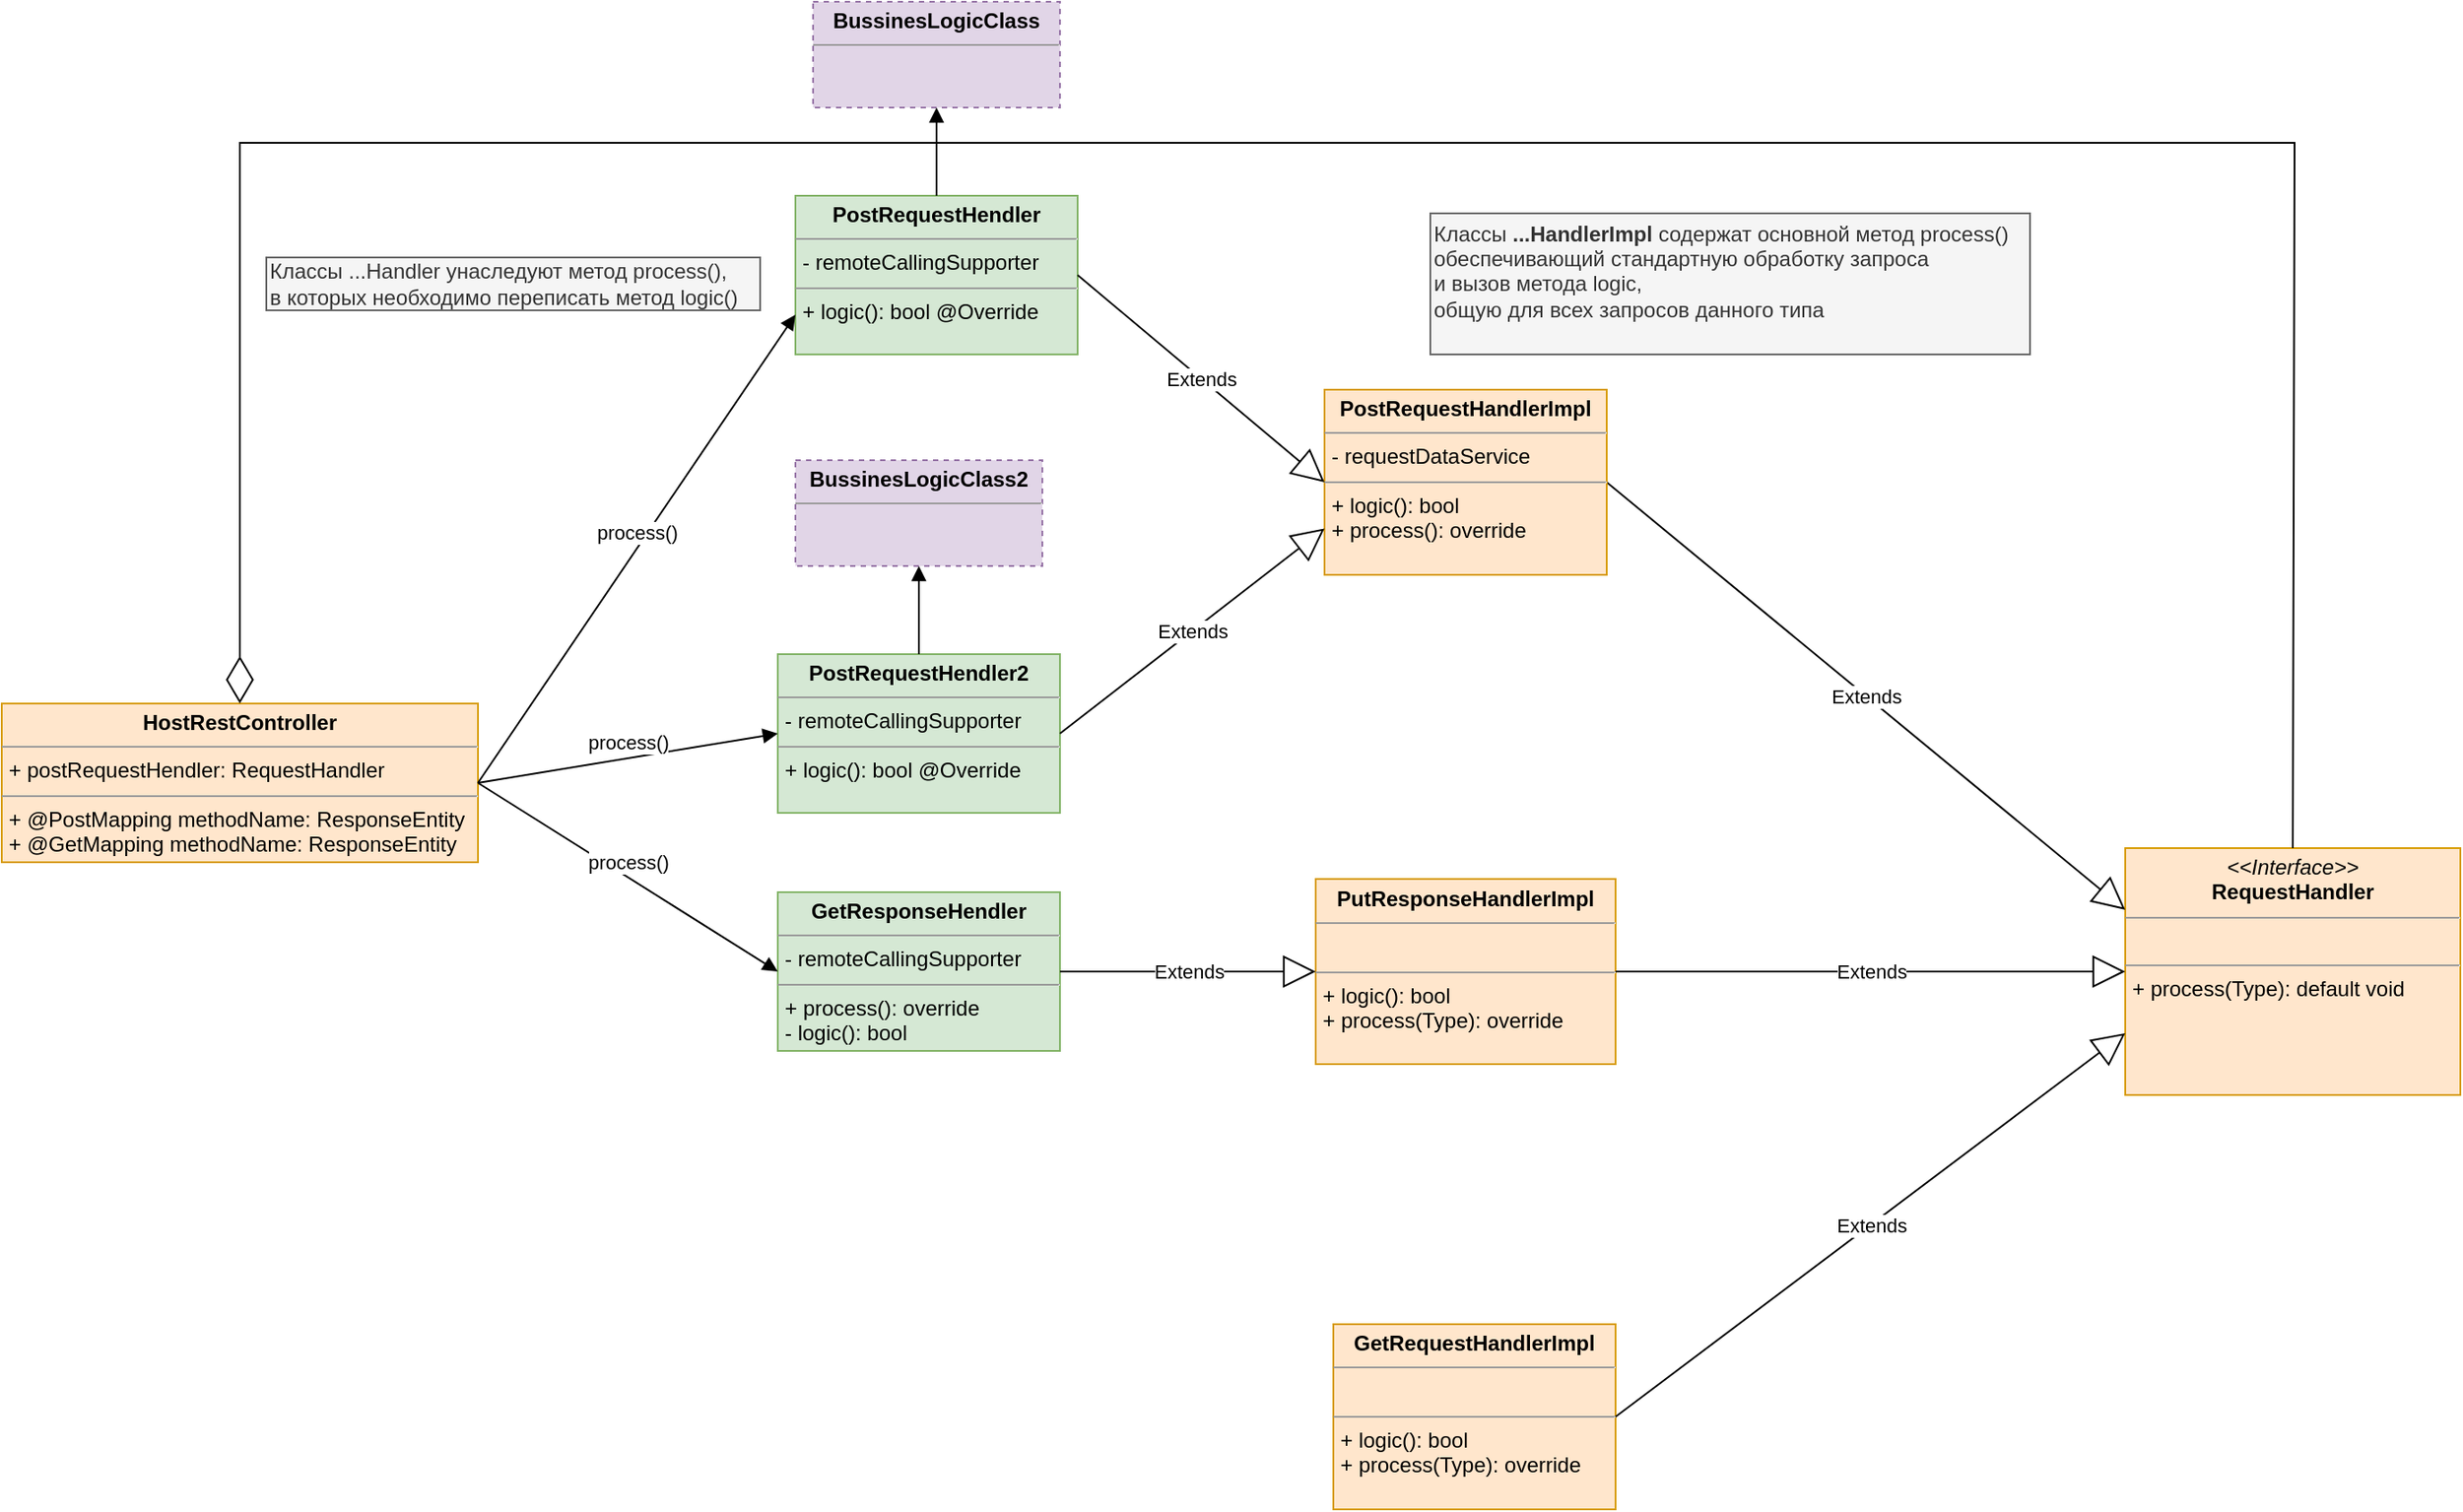 <mxfile version="15.6.3" type="github">
  <diagram id="C5RBs43oDa-KdzZeNtuy" name="Page-1">
    <mxGraphModel dx="2249" dy="1938" grid="1" gridSize="10" guides="1" tooltips="1" connect="1" arrows="1" fold="1" page="1" pageScale="1" pageWidth="827" pageHeight="1169" math="0" shadow="0">
      <root>
        <mxCell id="WIyWlLk6GJQsqaUBKTNV-0" />
        <mxCell id="WIyWlLk6GJQsqaUBKTNV-1" parent="WIyWlLk6GJQsqaUBKTNV-0" />
        <mxCell id="xTyq6H0Zb5hwOV81OT_t-4" value="&lt;p style=&quot;margin: 0px ; margin-top: 4px ; text-align: center&quot;&gt;&lt;i&gt;&amp;lt;&amp;lt;Interface&amp;gt;&amp;gt;&lt;/i&gt;&lt;br&gt;&lt;b&gt;RequestHandler&lt;/b&gt;&lt;/p&gt;&lt;hr size=&quot;1&quot;&gt;&lt;p style=&quot;margin: 0px ; margin-left: 4px&quot;&gt;&lt;br&gt;&lt;/p&gt;&lt;hr size=&quot;1&quot;&gt;&lt;p style=&quot;margin: 0px ; margin-left: 4px&quot;&gt;+ process(Type): default void&lt;br&gt;&lt;/p&gt;" style="verticalAlign=top;align=left;overflow=fill;fontSize=12;fontFamily=Helvetica;html=1;fillColor=#ffe6cc;strokeColor=#d79b00;" vertex="1" parent="WIyWlLk6GJQsqaUBKTNV-1">
          <mxGeometry x="414" y="280" width="190" height="140" as="geometry" />
        </mxCell>
        <mxCell id="xTyq6H0Zb5hwOV81OT_t-9" value="Extends" style="endArrow=block;endSize=16;endFill=0;html=1;rounded=0;entryX=0;entryY=0.25;entryDx=0;entryDy=0;exitX=1;exitY=0.5;exitDx=0;exitDy=0;" edge="1" parent="WIyWlLk6GJQsqaUBKTNV-1" source="xTyq6H0Zb5hwOV81OT_t-12" target="xTyq6H0Zb5hwOV81OT_t-4">
          <mxGeometry width="160" relative="1" as="geometry">
            <mxPoint x="200" y="180" as="sourcePoint" />
            <mxPoint x="360" y="180" as="targetPoint" />
          </mxGeometry>
        </mxCell>
        <mxCell id="xTyq6H0Zb5hwOV81OT_t-12" value="&lt;p style=&quot;margin: 0px ; margin-top: 4px ; text-align: center&quot;&gt;&lt;b&gt;PostRequestHandlerImpl&lt;/b&gt;&lt;/p&gt;&lt;hr size=&quot;1&quot;&gt;&lt;p style=&quot;margin: 0px ; margin-left: 4px&quot;&gt;- requestDataService&lt;br&gt;&lt;/p&gt;&lt;hr size=&quot;1&quot;&gt;&lt;p style=&quot;margin: 0px ; margin-left: 4px&quot;&gt;+ logic(): bool&lt;/p&gt;&lt;p style=&quot;margin: 0px ; margin-left: 4px&quot;&gt;+ process(): override&lt;br&gt;&lt;/p&gt;&lt;p style=&quot;margin: 0px ; margin-left: 4px&quot;&gt;&lt;br&gt;&lt;/p&gt;" style="verticalAlign=top;align=left;overflow=fill;fontSize=12;fontFamily=Helvetica;html=1;fillColor=#ffe6cc;strokeColor=#d79b00;" vertex="1" parent="WIyWlLk6GJQsqaUBKTNV-1">
          <mxGeometry x="-40" y="20" width="160" height="105" as="geometry" />
        </mxCell>
        <mxCell id="xTyq6H0Zb5hwOV81OT_t-14" value="&lt;p style=&quot;margin: 0px ; margin-top: 4px ; text-align: center&quot;&gt;&lt;b&gt;PutResponseHandlerImpl&lt;/b&gt;&lt;/p&gt;&lt;hr size=&quot;1&quot;&gt;&lt;p style=&quot;margin: 0px ; margin-left: 4px&quot;&gt;&lt;br&gt;&lt;/p&gt;&lt;hr size=&quot;1&quot;&gt;&lt;p style=&quot;margin: 0px ; margin-left: 4px&quot;&gt;+ logic(): bool&lt;/p&gt;&lt;p style=&quot;margin: 0px ; margin-left: 4px&quot;&gt;+ process(Type): override&lt;br&gt;&lt;/p&gt;&lt;p style=&quot;margin: 0px ; margin-left: 4px&quot;&gt;&lt;br&gt;&lt;/p&gt;" style="verticalAlign=top;align=left;overflow=fill;fontSize=12;fontFamily=Helvetica;html=1;fillColor=#ffe6cc;strokeColor=#d79b00;" vertex="1" parent="WIyWlLk6GJQsqaUBKTNV-1">
          <mxGeometry x="-45" y="297.5" width="170" height="105" as="geometry" />
        </mxCell>
        <mxCell id="xTyq6H0Zb5hwOV81OT_t-15" value="Extends" style="endArrow=block;endSize=16;endFill=0;html=1;rounded=0;entryX=0;entryY=0.5;entryDx=0;entryDy=0;exitX=1;exitY=0.5;exitDx=0;exitDy=0;" edge="1" parent="WIyWlLk6GJQsqaUBKTNV-1" source="xTyq6H0Zb5hwOV81OT_t-14" target="xTyq6H0Zb5hwOV81OT_t-4">
          <mxGeometry width="160" relative="1" as="geometry">
            <mxPoint x="230" y="82.5" as="sourcePoint" />
            <mxPoint x="400" y="190" as="targetPoint" />
          </mxGeometry>
        </mxCell>
        <mxCell id="xTyq6H0Zb5hwOV81OT_t-16" value="&lt;p style=&quot;margin: 0px ; margin-top: 4px ; text-align: center&quot;&gt;&lt;b&gt;PostRequestHendler&lt;/b&gt;&lt;/p&gt;&lt;hr size=&quot;1&quot;&gt;&lt;p style=&quot;margin: 0px ; margin-left: 4px&quot;&gt;- remoteCallingSupporter&lt;br&gt;&lt;/p&gt;&lt;hr size=&quot;1&quot;&gt;&lt;p style=&quot;margin: 0px ; margin-left: 4px&quot;&gt;&lt;span&gt;+ logic(): bool @Override&lt;/span&gt;&lt;br&gt;&lt;/p&gt;" style="verticalAlign=top;align=left;overflow=fill;fontSize=12;fontFamily=Helvetica;html=1;fillColor=#d5e8d4;strokeColor=#82b366;" vertex="1" parent="WIyWlLk6GJQsqaUBKTNV-1">
          <mxGeometry x="-340" y="-90" width="160" height="90" as="geometry" />
        </mxCell>
        <mxCell id="xTyq6H0Zb5hwOV81OT_t-17" value="&lt;p style=&quot;margin: 0px ; margin-top: 4px ; text-align: center&quot;&gt;&lt;b&gt;GetRequestHandlerImpl&lt;/b&gt;&lt;/p&gt;&lt;hr size=&quot;1&quot;&gt;&lt;p style=&quot;margin: 0px ; margin-left: 4px&quot;&gt;&lt;br&gt;&lt;/p&gt;&lt;hr size=&quot;1&quot;&gt;&lt;p style=&quot;margin: 0px ; margin-left: 4px&quot;&gt;+ logic(): bool&lt;/p&gt;&lt;p style=&quot;margin: 0px ; margin-left: 4px&quot;&gt;+ process(Type): override&lt;br&gt;&lt;/p&gt;&lt;p style=&quot;margin: 0px ; margin-left: 4px&quot;&gt;&lt;br&gt;&lt;/p&gt;" style="verticalAlign=top;align=left;overflow=fill;fontSize=12;fontFamily=Helvetica;html=1;fillColor=#ffe6cc;strokeColor=#d79b00;" vertex="1" parent="WIyWlLk6GJQsqaUBKTNV-1">
          <mxGeometry x="-35" y="550" width="160" height="105" as="geometry" />
        </mxCell>
        <mxCell id="xTyq6H0Zb5hwOV81OT_t-18" value="Extends" style="endArrow=block;endSize=16;endFill=0;html=1;rounded=0;exitX=1;exitY=0.5;exitDx=0;exitDy=0;entryX=0;entryY=0.75;entryDx=0;entryDy=0;" edge="1" parent="WIyWlLk6GJQsqaUBKTNV-1" source="xTyq6H0Zb5hwOV81OT_t-17" target="xTyq6H0Zb5hwOV81OT_t-4">
          <mxGeometry width="160" relative="1" as="geometry">
            <mxPoint x="130" y="278" as="sourcePoint" />
            <mxPoint x="390" y="240" as="targetPoint" />
          </mxGeometry>
        </mxCell>
        <mxCell id="xTyq6H0Zb5hwOV81OT_t-19" value="Extends" style="endArrow=block;endSize=16;endFill=0;html=1;rounded=0;entryX=0;entryY=0.5;entryDx=0;entryDy=0;exitX=1;exitY=0.5;exitDx=0;exitDy=0;" edge="1" parent="WIyWlLk6GJQsqaUBKTNV-1" source="xTyq6H0Zb5hwOV81OT_t-16" target="xTyq6H0Zb5hwOV81OT_t-12">
          <mxGeometry width="160" relative="1" as="geometry">
            <mxPoint x="-540" y="200" as="sourcePoint" />
            <mxPoint x="-246" y="360.5" as="targetPoint" />
          </mxGeometry>
        </mxCell>
        <mxCell id="xTyq6H0Zb5hwOV81OT_t-26" value="&lt;p style=&quot;margin: 0px ; margin-top: 4px ; text-align: center&quot;&gt;&lt;b&gt;HostRestController&lt;/b&gt;&lt;/p&gt;&lt;hr size=&quot;1&quot;&gt;&lt;p style=&quot;margin: 0px ; margin-left: 4px&quot;&gt;+ postRequestHendler: RequestHandler&lt;/p&gt;&lt;hr size=&quot;1&quot;&gt;&lt;p style=&quot;margin: 0px ; margin-left: 4px&quot;&gt;+ @PostMapping methodName: ResponseEntity&lt;br&gt;&lt;/p&gt;&lt;p style=&quot;margin: 0px ; margin-left: 4px&quot;&gt;+ @GetMapping methodName: ResponseEntity&lt;br&gt;&lt;/p&gt;" style="verticalAlign=top;align=left;overflow=fill;fontSize=12;fontFamily=Helvetica;html=1;fillColor=#ffe6cc;strokeColor=#d79b00;" vertex="1" parent="WIyWlLk6GJQsqaUBKTNV-1">
          <mxGeometry x="-790" y="198" width="270" height="90" as="geometry" />
        </mxCell>
        <mxCell id="xTyq6H0Zb5hwOV81OT_t-27" value="process()" style="html=1;verticalAlign=bottom;endArrow=block;rounded=0;entryX=0;entryY=0.75;entryDx=0;entryDy=0;exitX=1;exitY=0.5;exitDx=0;exitDy=0;" edge="1" parent="WIyWlLk6GJQsqaUBKTNV-1" source="xTyq6H0Zb5hwOV81OT_t-26" target="xTyq6H0Zb5hwOV81OT_t-16">
          <mxGeometry width="80" relative="1" as="geometry">
            <mxPoint x="-430" y="180" as="sourcePoint" />
            <mxPoint x="-350" y="180" as="targetPoint" />
          </mxGeometry>
        </mxCell>
        <mxCell id="xTyq6H0Zb5hwOV81OT_t-28" value="" style="endArrow=diamondThin;endFill=0;endSize=24;html=1;rounded=0;entryX=0.5;entryY=0;entryDx=0;entryDy=0;exitX=0.5;exitY=0;exitDx=0;exitDy=0;" edge="1" parent="WIyWlLk6GJQsqaUBKTNV-1" source="xTyq6H0Zb5hwOV81OT_t-4" target="xTyq6H0Zb5hwOV81OT_t-26">
          <mxGeometry width="160" relative="1" as="geometry">
            <mxPoint x="-80" y="-60" as="sourcePoint" />
            <mxPoint x="-330" y="-40" as="targetPoint" />
            <Array as="points">
              <mxPoint x="510" y="-120" />
              <mxPoint x="-655" y="-120" />
            </Array>
          </mxGeometry>
        </mxCell>
        <mxCell id="xTyq6H0Zb5hwOV81OT_t-29" value="&lt;p style=&quot;margin: 0px ; margin-top: 4px ; text-align: center&quot;&gt;&lt;b&gt;GetResponseHendler&lt;/b&gt;&lt;/p&gt;&lt;hr size=&quot;1&quot;&gt;&lt;p style=&quot;margin: 0px ; margin-left: 4px&quot;&gt;- remoteCallingSupporter&lt;br&gt;&lt;/p&gt;&lt;hr size=&quot;1&quot;&gt;&lt;p style=&quot;margin: 0px ; margin-left: 4px&quot;&gt;+ process(): override&lt;/p&gt;&lt;p style=&quot;margin: 0px ; margin-left: 4px&quot;&gt;- logic(): bool&lt;/p&gt;" style="verticalAlign=top;align=left;overflow=fill;fontSize=12;fontFamily=Helvetica;html=1;fillColor=#d5e8d4;strokeColor=#82b366;" vertex="1" parent="WIyWlLk6GJQsqaUBKTNV-1">
          <mxGeometry x="-350" y="305" width="160" height="90" as="geometry" />
        </mxCell>
        <mxCell id="xTyq6H0Zb5hwOV81OT_t-30" value="Extends" style="endArrow=block;endSize=16;endFill=0;html=1;rounded=0;entryX=0;entryY=0.5;entryDx=0;entryDy=0;exitX=1;exitY=0.5;exitDx=0;exitDy=0;" edge="1" parent="WIyWlLk6GJQsqaUBKTNV-1" source="xTyq6H0Zb5hwOV81OT_t-29" target="xTyq6H0Zb5hwOV81OT_t-14">
          <mxGeometry width="160" relative="1" as="geometry">
            <mxPoint x="-160" y="180" as="sourcePoint" />
            <mxPoint x="-50" y="180" as="targetPoint" />
          </mxGeometry>
        </mxCell>
        <mxCell id="xTyq6H0Zb5hwOV81OT_t-31" value="process()" style="html=1;verticalAlign=bottom;endArrow=block;rounded=0;entryX=0;entryY=0.5;entryDx=0;entryDy=0;exitX=1;exitY=0.5;exitDx=0;exitDy=0;" edge="1" parent="WIyWlLk6GJQsqaUBKTNV-1" source="xTyq6H0Zb5hwOV81OT_t-26" target="xTyq6H0Zb5hwOV81OT_t-29">
          <mxGeometry width="80" relative="1" as="geometry">
            <mxPoint x="-450" y="97.5" as="sourcePoint" />
            <mxPoint x="-300" y="105" as="targetPoint" />
          </mxGeometry>
        </mxCell>
        <mxCell id="xTyq6H0Zb5hwOV81OT_t-34" value="&lt;p style=&quot;margin: 0px ; margin-top: 4px ; text-align: center&quot;&gt;&lt;b&gt;PostRequestHendler2&lt;/b&gt;&lt;/p&gt;&lt;hr size=&quot;1&quot;&gt;&lt;p style=&quot;margin: 0px ; margin-left: 4px&quot;&gt;- remoteCallingSupporter&lt;br&gt;&lt;/p&gt;&lt;hr size=&quot;1&quot;&gt;&lt;p style=&quot;margin: 0px ; margin-left: 4px&quot;&gt;&lt;span&gt;+ logic(): bool @Override&lt;/span&gt;&lt;br&gt;&lt;/p&gt;" style="verticalAlign=top;align=left;overflow=fill;fontSize=12;fontFamily=Helvetica;html=1;fillColor=#d5e8d4;strokeColor=#82b366;" vertex="1" parent="WIyWlLk6GJQsqaUBKTNV-1">
          <mxGeometry x="-350" y="170" width="160" height="90" as="geometry" />
        </mxCell>
        <mxCell id="xTyq6H0Zb5hwOV81OT_t-35" value="Extends" style="endArrow=block;endSize=16;endFill=0;html=1;rounded=0;entryX=0;entryY=0.75;entryDx=0;entryDy=0;exitX=1;exitY=0.5;exitDx=0;exitDy=0;" edge="1" parent="WIyWlLk6GJQsqaUBKTNV-1" source="xTyq6H0Zb5hwOV81OT_t-34" target="xTyq6H0Zb5hwOV81OT_t-12">
          <mxGeometry width="160" relative="1" as="geometry">
            <mxPoint x="-170" y="-35" as="sourcePoint" />
            <mxPoint x="-30" y="82.5" as="targetPoint" />
          </mxGeometry>
        </mxCell>
        <mxCell id="xTyq6H0Zb5hwOV81OT_t-36" value="process()" style="html=1;verticalAlign=bottom;endArrow=block;rounded=0;entryX=0;entryY=0.5;entryDx=0;entryDy=0;exitX=1;exitY=0.5;exitDx=0;exitDy=0;" edge="1" parent="WIyWlLk6GJQsqaUBKTNV-1" source="xTyq6H0Zb5hwOV81OT_t-26" target="xTyq6H0Zb5hwOV81OT_t-34">
          <mxGeometry width="80" relative="1" as="geometry">
            <mxPoint x="-520" y="260" as="sourcePoint" />
            <mxPoint x="-330" y="-12.5" as="targetPoint" />
          </mxGeometry>
        </mxCell>
        <mxCell id="xTyq6H0Zb5hwOV81OT_t-42" value="&lt;p style=&quot;margin: 0px ; margin-top: 4px ; text-align: center&quot;&gt;&lt;b&gt;BussinesLogicClass&lt;/b&gt;&lt;/p&gt;&lt;hr size=&quot;1&quot;&gt;&lt;div style=&quot;height: 2px&quot;&gt;&lt;br&gt;&lt;/div&gt;" style="verticalAlign=top;align=left;overflow=fill;fontSize=12;fontFamily=Helvetica;html=1;dashed=1;fillColor=#e1d5e7;strokeColor=#9673a6;" vertex="1" parent="WIyWlLk6GJQsqaUBKTNV-1">
          <mxGeometry x="-330" y="-200" width="140" height="60" as="geometry" />
        </mxCell>
        <mxCell id="xTyq6H0Zb5hwOV81OT_t-44" value="&lt;p style=&quot;margin: 0px ; margin-top: 4px ; text-align: center&quot;&gt;&lt;b&gt;BussinesLogicClass2&lt;/b&gt;&lt;/p&gt;&lt;hr size=&quot;1&quot;&gt;&lt;div style=&quot;height: 2px&quot;&gt;&lt;/div&gt;" style="verticalAlign=top;align=left;overflow=fill;fontSize=12;fontFamily=Helvetica;html=1;dashed=1;fillColor=#e1d5e7;strokeColor=#9673a6;" vertex="1" parent="WIyWlLk6GJQsqaUBKTNV-1">
          <mxGeometry x="-340" y="60" width="140" height="60" as="geometry" />
        </mxCell>
        <mxCell id="xTyq6H0Zb5hwOV81OT_t-46" value="" style="html=1;verticalAlign=bottom;endArrow=block;rounded=0;entryX=0.5;entryY=1;entryDx=0;entryDy=0;exitX=0.5;exitY=0;exitDx=0;exitDy=0;" edge="1" parent="WIyWlLk6GJQsqaUBKTNV-1" source="xTyq6H0Zb5hwOV81OT_t-16" target="xTyq6H0Zb5hwOV81OT_t-42">
          <mxGeometry width="80" relative="1" as="geometry">
            <mxPoint x="-510" y="253" as="sourcePoint" />
            <mxPoint x="-330" y="-12.5" as="targetPoint" />
          </mxGeometry>
        </mxCell>
        <mxCell id="xTyq6H0Zb5hwOV81OT_t-47" value="" style="html=1;verticalAlign=bottom;endArrow=block;rounded=0;exitX=0.5;exitY=0;exitDx=0;exitDy=0;" edge="1" parent="WIyWlLk6GJQsqaUBKTNV-1" source="xTyq6H0Zb5hwOV81OT_t-34">
          <mxGeometry width="80" relative="1" as="geometry">
            <mxPoint x="-270.5" y="170" as="sourcePoint" />
            <mxPoint x="-270" y="120" as="targetPoint" />
          </mxGeometry>
        </mxCell>
        <mxCell id="xTyq6H0Zb5hwOV81OT_t-53" value="Классы &lt;b&gt;...HandlerImpl&lt;/b&gt; содержат основной метод process()&amp;nbsp;&lt;br style=&quot;padding: 0px ; margin: 0px&quot;&gt;обеспечивающий&amp;nbsp;стандартную обработку запроса&lt;br&gt;и вызов метода logic,&lt;br style=&quot;padding: 0px ; margin: 0px&quot;&gt;общую для всех запросов данного типа&lt;br style=&quot;padding: 0px ; margin: 0px&quot;&gt;&amp;nbsp;" style="text;html=1;align=left;verticalAlign=middle;resizable=0;points=[];autosize=1;strokeColor=#666666;fillColor=#f5f5f5;fontColor=#333333;" vertex="1" parent="WIyWlLk6GJQsqaUBKTNV-1">
          <mxGeometry x="20" y="-80" width="340" height="80" as="geometry" />
        </mxCell>
        <mxCell id="xTyq6H0Zb5hwOV81OT_t-54" value="Классы ...Handler унаследуют метод process(), &lt;br&gt;в которых необходимо переписать метод logic()&amp;nbsp;" style="text;html=1;align=left;verticalAlign=middle;resizable=0;points=[];autosize=1;strokeColor=#666666;fillColor=#f5f5f5;fontColor=#333333;" vertex="1" parent="WIyWlLk6GJQsqaUBKTNV-1">
          <mxGeometry x="-640" y="-55" width="280" height="30" as="geometry" />
        </mxCell>
      </root>
    </mxGraphModel>
  </diagram>
</mxfile>
